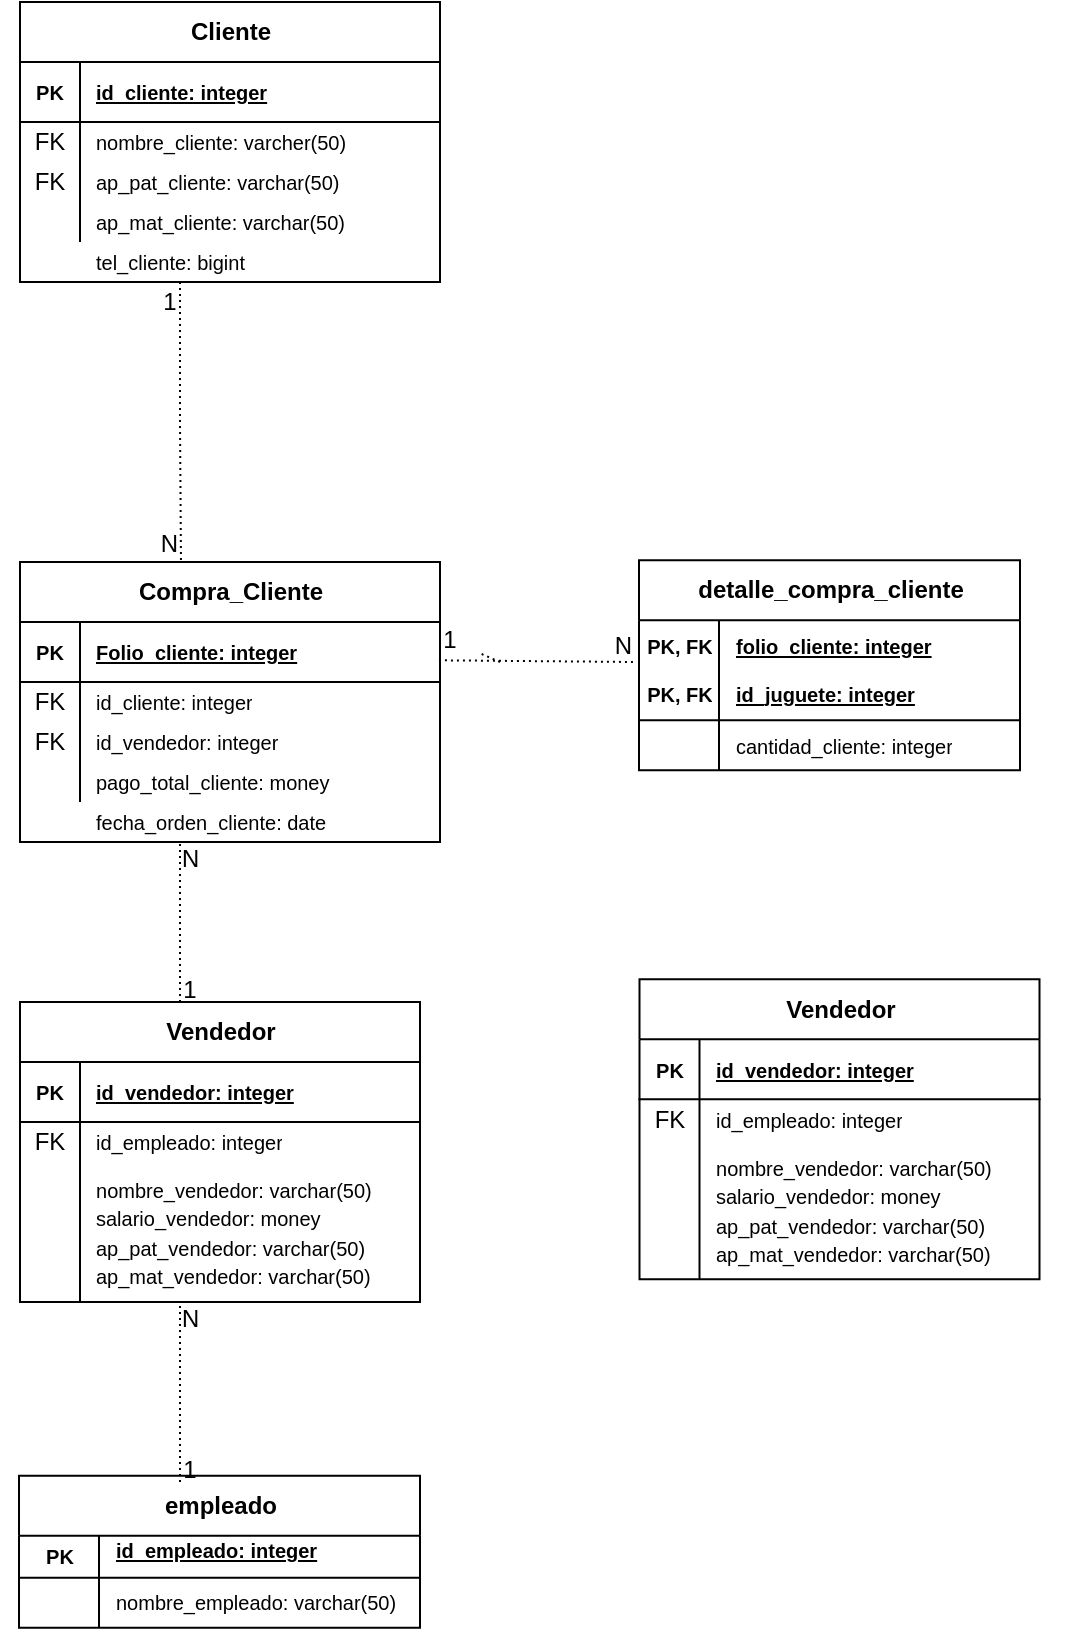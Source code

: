 <mxfile version="28.2.0">
  <diagram name="Página-1" id="sUMPUYdTYiLLYJZObClu">
    <mxGraphModel dx="1034" dy="570" grid="1" gridSize="10" guides="1" tooltips="1" connect="1" arrows="1" fold="1" page="1" pageScale="1" pageWidth="827" pageHeight="1169" math="0" shadow="0">
      <root>
        <mxCell id="0" />
        <mxCell id="1" parent="0" />
        <mxCell id="zcbuwcubICyc3tyf96CX-54" value="" style="group" parent="1" vertex="1" connectable="0">
          <mxGeometry x="40" y="310" width="210" height="140" as="geometry" />
        </mxCell>
        <mxCell id="zcbuwcubICyc3tyf96CX-20" value="Compra_Cliente" style="shape=table;startSize=30;container=1;collapsible=1;childLayout=tableLayout;fixedRows=1;rowLines=0;fontStyle=1;align=center;resizeLast=1;html=1;" parent="zcbuwcubICyc3tyf96CX-54" vertex="1">
          <mxGeometry width="210" height="140" as="geometry" />
        </mxCell>
        <mxCell id="zcbuwcubICyc3tyf96CX-21" value="" style="shape=tableRow;horizontal=0;startSize=0;swimlaneHead=0;swimlaneBody=0;fillColor=none;collapsible=0;dropTarget=0;points=[[0,0.5],[1,0.5]];portConstraint=eastwest;top=0;left=0;right=0;bottom=1;" parent="zcbuwcubICyc3tyf96CX-20" vertex="1">
          <mxGeometry y="30" width="210" height="30" as="geometry" />
        </mxCell>
        <mxCell id="zcbuwcubICyc3tyf96CX-22" value="PK" style="shape=partialRectangle;connectable=0;fillColor=none;top=0;left=0;bottom=0;right=0;fontStyle=1;overflow=hidden;whiteSpace=wrap;html=1;fontSize=10;" parent="zcbuwcubICyc3tyf96CX-21" vertex="1">
          <mxGeometry width="30" height="30" as="geometry">
            <mxRectangle width="30" height="30" as="alternateBounds" />
          </mxGeometry>
        </mxCell>
        <mxCell id="zcbuwcubICyc3tyf96CX-23" value="Folio_cliente: integer" style="shape=partialRectangle;connectable=0;fillColor=none;top=0;left=0;bottom=0;right=0;align=left;spacingLeft=6;fontStyle=5;overflow=hidden;whiteSpace=wrap;html=1;fontSize=10;" parent="zcbuwcubICyc3tyf96CX-21" vertex="1">
          <mxGeometry x="30" width="180" height="30" as="geometry">
            <mxRectangle width="180" height="30" as="alternateBounds" />
          </mxGeometry>
        </mxCell>
        <mxCell id="zcbuwcubICyc3tyf96CX-24" value="" style="shape=tableRow;horizontal=0;startSize=0;swimlaneHead=0;swimlaneBody=0;fillColor=none;collapsible=0;dropTarget=0;points=[[0,0.5],[1,0.5]];portConstraint=eastwest;top=0;left=0;right=0;bottom=0;fontFamily=Courier New;" parent="zcbuwcubICyc3tyf96CX-20" vertex="1">
          <mxGeometry y="60" width="210" height="20" as="geometry" />
        </mxCell>
        <mxCell id="zcbuwcubICyc3tyf96CX-25" value="FK" style="shape=partialRectangle;connectable=0;fillColor=none;top=0;left=0;bottom=0;right=0;editable=1;overflow=hidden;whiteSpace=wrap;html=1;" parent="zcbuwcubICyc3tyf96CX-24" vertex="1">
          <mxGeometry width="30" height="20" as="geometry">
            <mxRectangle width="30" height="20" as="alternateBounds" />
          </mxGeometry>
        </mxCell>
        <mxCell id="zcbuwcubICyc3tyf96CX-26" value="&lt;font face=&quot;Helvetica&quot;&gt;id_cliente: integer&lt;/font&gt;" style="shape=partialRectangle;connectable=0;fillColor=none;top=0;left=0;bottom=0;right=0;align=left;spacingLeft=6;overflow=hidden;whiteSpace=wrap;html=1;fontSize=10;" parent="zcbuwcubICyc3tyf96CX-24" vertex="1">
          <mxGeometry x="30" width="180" height="20" as="geometry">
            <mxRectangle width="180" height="20" as="alternateBounds" />
          </mxGeometry>
        </mxCell>
        <mxCell id="zcbuwcubICyc3tyf96CX-27" value="" style="shape=tableRow;horizontal=0;startSize=0;swimlaneHead=0;swimlaneBody=0;fillColor=none;collapsible=0;dropTarget=0;points=[[0,0.5],[1,0.5]];portConstraint=eastwest;top=0;left=0;right=0;bottom=0;" parent="zcbuwcubICyc3tyf96CX-20" vertex="1">
          <mxGeometry y="80" width="210" height="20" as="geometry" />
        </mxCell>
        <mxCell id="zcbuwcubICyc3tyf96CX-28" value="FK" style="shape=partialRectangle;connectable=0;fillColor=none;top=0;left=0;bottom=0;right=0;editable=1;overflow=hidden;whiteSpace=wrap;html=1;" parent="zcbuwcubICyc3tyf96CX-27" vertex="1">
          <mxGeometry width="30" height="20" as="geometry">
            <mxRectangle width="30" height="20" as="alternateBounds" />
          </mxGeometry>
        </mxCell>
        <mxCell id="zcbuwcubICyc3tyf96CX-29" value="&lt;span id=&quot;docs-internal-guid-43db7cdf-7fff-cd6d-313a-237d85439f93&quot;&gt;&lt;span style=&quot;background-color: transparent; font-variant-numeric: normal; font-variant-east-asian: normal; font-variant-alternates: normal; font-variant-position: normal; font-variant-emoji: normal; vertical-align: baseline; white-space-collapse: preserve;&quot;&gt;&lt;font style=&quot;font-size: 10px;&quot;&gt;id_vendedor: integer&lt;/font&gt;&lt;/span&gt;&lt;/span&gt;" style="shape=partialRectangle;connectable=0;fillColor=none;top=0;left=0;bottom=0;right=0;align=left;spacingLeft=6;overflow=hidden;whiteSpace=wrap;html=1;" parent="zcbuwcubICyc3tyf96CX-27" vertex="1">
          <mxGeometry x="30" width="180" height="20" as="geometry">
            <mxRectangle width="180" height="20" as="alternateBounds" />
          </mxGeometry>
        </mxCell>
        <mxCell id="zcbuwcubICyc3tyf96CX-30" value="" style="shape=tableRow;horizontal=0;startSize=0;swimlaneHead=0;swimlaneBody=0;fillColor=none;collapsible=0;dropTarget=0;points=[[0,0.5],[1,0.5]];portConstraint=eastwest;top=0;left=0;right=0;bottom=0;" parent="zcbuwcubICyc3tyf96CX-20" vertex="1">
          <mxGeometry y="100" width="210" height="20" as="geometry" />
        </mxCell>
        <mxCell id="zcbuwcubICyc3tyf96CX-31" value="" style="shape=partialRectangle;connectable=0;fillColor=none;top=0;left=0;bottom=0;right=0;editable=1;overflow=hidden;whiteSpace=wrap;html=1;" parent="zcbuwcubICyc3tyf96CX-30" vertex="1">
          <mxGeometry width="30" height="20" as="geometry">
            <mxRectangle width="30" height="20" as="alternateBounds" />
          </mxGeometry>
        </mxCell>
        <mxCell id="zcbuwcubICyc3tyf96CX-32" value="&lt;div&gt;&lt;font&gt;&lt;span style=&quot;font-size: 10px; white-space-collapse: preserve;&quot;&gt;pago_total_cliente: money&lt;/span&gt;&lt;/font&gt;&lt;/div&gt;" style="shape=partialRectangle;connectable=0;fillColor=none;top=0;left=0;bottom=0;right=0;align=left;spacingLeft=6;overflow=hidden;whiteSpace=wrap;html=1;fontFamily=Helvetica;" parent="zcbuwcubICyc3tyf96CX-30" vertex="1">
          <mxGeometry x="30" width="180" height="20" as="geometry">
            <mxRectangle width="180" height="20" as="alternateBounds" />
          </mxGeometry>
        </mxCell>
        <mxCell id="zcbuwcubICyc3tyf96CX-33" value="&lt;div&gt;&lt;font&gt;&lt;span style=&quot;font-size: 10px; white-space-collapse: preserve;&quot;&gt;fecha_orden_cliente: date&lt;/span&gt;&lt;/font&gt;&lt;/div&gt;" style="shape=partialRectangle;connectable=0;fillColor=none;top=0;left=0;bottom=0;right=0;align=left;spacingLeft=6;overflow=hidden;whiteSpace=wrap;html=1;fontFamily=Helvetica;" parent="zcbuwcubICyc3tyf96CX-54" vertex="1">
          <mxGeometry x="30" y="120" width="180" height="20" as="geometry">
            <mxRectangle width="180" height="30" as="alternateBounds" />
          </mxGeometry>
        </mxCell>
        <mxCell id="zcbuwcubICyc3tyf96CX-55" value="" style="group" parent="1" vertex="1" connectable="0">
          <mxGeometry x="40" y="30" width="210" height="140" as="geometry" />
        </mxCell>
        <mxCell id="zcbuwcubICyc3tyf96CX-36" value="Cliente" style="shape=table;startSize=30;container=1;collapsible=1;childLayout=tableLayout;fixedRows=1;rowLines=0;fontStyle=1;align=center;resizeLast=1;html=1;" parent="zcbuwcubICyc3tyf96CX-55" vertex="1">
          <mxGeometry width="210" height="140" as="geometry" />
        </mxCell>
        <mxCell id="zcbuwcubICyc3tyf96CX-37" value="" style="shape=tableRow;horizontal=0;startSize=0;swimlaneHead=0;swimlaneBody=0;fillColor=none;collapsible=0;dropTarget=0;points=[[0,0.5],[1,0.5]];portConstraint=eastwest;top=0;left=0;right=0;bottom=1;" parent="zcbuwcubICyc3tyf96CX-36" vertex="1">
          <mxGeometry y="30" width="210" height="30" as="geometry" />
        </mxCell>
        <mxCell id="zcbuwcubICyc3tyf96CX-38" value="PK" style="shape=partialRectangle;connectable=0;fillColor=none;top=0;left=0;bottom=0;right=0;fontStyle=1;overflow=hidden;whiteSpace=wrap;html=1;fontSize=10;" parent="zcbuwcubICyc3tyf96CX-37" vertex="1">
          <mxGeometry width="30" height="30" as="geometry">
            <mxRectangle width="30" height="30" as="alternateBounds" />
          </mxGeometry>
        </mxCell>
        <mxCell id="zcbuwcubICyc3tyf96CX-39" value="id_cliente: integer" style="shape=partialRectangle;connectable=0;fillColor=none;top=0;left=0;bottom=0;right=0;align=left;spacingLeft=6;fontStyle=5;overflow=hidden;whiteSpace=wrap;html=1;fontSize=10;" parent="zcbuwcubICyc3tyf96CX-37" vertex="1">
          <mxGeometry x="30" width="180" height="30" as="geometry">
            <mxRectangle width="180" height="30" as="alternateBounds" />
          </mxGeometry>
        </mxCell>
        <mxCell id="zcbuwcubICyc3tyf96CX-40" value="" style="shape=tableRow;horizontal=0;startSize=0;swimlaneHead=0;swimlaneBody=0;fillColor=none;collapsible=0;dropTarget=0;points=[[0,0.5],[1,0.5]];portConstraint=eastwest;top=0;left=0;right=0;bottom=0;fontFamily=Courier New;" parent="zcbuwcubICyc3tyf96CX-36" vertex="1">
          <mxGeometry y="60" width="210" height="20" as="geometry" />
        </mxCell>
        <mxCell id="zcbuwcubICyc3tyf96CX-41" value="FK" style="shape=partialRectangle;connectable=0;fillColor=none;top=0;left=0;bottom=0;right=0;editable=1;overflow=hidden;whiteSpace=wrap;html=1;" parent="zcbuwcubICyc3tyf96CX-40" vertex="1">
          <mxGeometry width="30" height="20" as="geometry">
            <mxRectangle width="30" height="20" as="alternateBounds" />
          </mxGeometry>
        </mxCell>
        <mxCell id="zcbuwcubICyc3tyf96CX-42" value="&lt;font face=&quot;Helvetica&quot;&gt;nombre_cliente: varcher(50)&lt;/font&gt;" style="shape=partialRectangle;connectable=0;fillColor=none;top=0;left=0;bottom=0;right=0;align=left;spacingLeft=6;overflow=hidden;whiteSpace=wrap;html=1;fontSize=10;" parent="zcbuwcubICyc3tyf96CX-40" vertex="1">
          <mxGeometry x="30" width="180" height="20" as="geometry">
            <mxRectangle width="180" height="20" as="alternateBounds" />
          </mxGeometry>
        </mxCell>
        <mxCell id="zcbuwcubICyc3tyf96CX-43" value="" style="shape=tableRow;horizontal=0;startSize=0;swimlaneHead=0;swimlaneBody=0;fillColor=none;collapsible=0;dropTarget=0;points=[[0,0.5],[1,0.5]];portConstraint=eastwest;top=0;left=0;right=0;bottom=0;" parent="zcbuwcubICyc3tyf96CX-36" vertex="1">
          <mxGeometry y="80" width="210" height="20" as="geometry" />
        </mxCell>
        <mxCell id="zcbuwcubICyc3tyf96CX-44" value="FK" style="shape=partialRectangle;connectable=0;fillColor=none;top=0;left=0;bottom=0;right=0;editable=1;overflow=hidden;whiteSpace=wrap;html=1;" parent="zcbuwcubICyc3tyf96CX-43" vertex="1">
          <mxGeometry width="30" height="20" as="geometry">
            <mxRectangle width="30" height="20" as="alternateBounds" />
          </mxGeometry>
        </mxCell>
        <mxCell id="zcbuwcubICyc3tyf96CX-45" value="&lt;span id=&quot;docs-internal-guid-43db7cdf-7fff-cd6d-313a-237d85439f93&quot;&gt;&lt;span style=&quot;background-color: transparent; font-variant-numeric: normal; font-variant-east-asian: normal; font-variant-alternates: normal; font-variant-position: normal; font-variant-emoji: normal; vertical-align: baseline; white-space-collapse: preserve;&quot;&gt;&lt;font style=&quot;font-size: 10px;&quot;&gt;ap_pat_cliente: varchar(50)&lt;/font&gt;&lt;/span&gt;&lt;/span&gt;" style="shape=partialRectangle;connectable=0;fillColor=none;top=0;left=0;bottom=0;right=0;align=left;spacingLeft=6;overflow=hidden;whiteSpace=wrap;html=1;" parent="zcbuwcubICyc3tyf96CX-43" vertex="1">
          <mxGeometry x="30" width="180" height="20" as="geometry">
            <mxRectangle width="180" height="20" as="alternateBounds" />
          </mxGeometry>
        </mxCell>
        <mxCell id="zcbuwcubICyc3tyf96CX-46" value="" style="shape=tableRow;horizontal=0;startSize=0;swimlaneHead=0;swimlaneBody=0;fillColor=none;collapsible=0;dropTarget=0;points=[[0,0.5],[1,0.5]];portConstraint=eastwest;top=0;left=0;right=0;bottom=0;" parent="zcbuwcubICyc3tyf96CX-36" vertex="1">
          <mxGeometry y="100" width="210" height="20" as="geometry" />
        </mxCell>
        <mxCell id="zcbuwcubICyc3tyf96CX-47" value="" style="shape=partialRectangle;connectable=0;fillColor=none;top=0;left=0;bottom=0;right=0;editable=1;overflow=hidden;whiteSpace=wrap;html=1;" parent="zcbuwcubICyc3tyf96CX-46" vertex="1">
          <mxGeometry width="30" height="20" as="geometry">
            <mxRectangle width="30" height="20" as="alternateBounds" />
          </mxGeometry>
        </mxCell>
        <mxCell id="zcbuwcubICyc3tyf96CX-48" value="&lt;div&gt;&lt;font&gt;&lt;span style=&quot;font-size: 10px; white-space-collapse: preserve;&quot;&gt;ap_mat_cliente: varchar(50)&lt;/span&gt;&lt;/font&gt;&lt;/div&gt;" style="shape=partialRectangle;connectable=0;fillColor=none;top=0;left=0;bottom=0;right=0;align=left;spacingLeft=6;overflow=hidden;whiteSpace=wrap;html=1;fontFamily=Helvetica;" parent="zcbuwcubICyc3tyf96CX-46" vertex="1">
          <mxGeometry x="30" width="180" height="20" as="geometry">
            <mxRectangle width="180" height="20" as="alternateBounds" />
          </mxGeometry>
        </mxCell>
        <mxCell id="zcbuwcubICyc3tyf96CX-49" value="&lt;div&gt;&lt;font&gt;&lt;span style=&quot;font-size: 10px; white-space-collapse: preserve;&quot;&gt;tel_cliente: bigint&lt;/span&gt;&lt;/font&gt;&lt;/div&gt;" style="shape=partialRectangle;connectable=0;fillColor=none;top=0;left=0;bottom=0;right=0;align=left;spacingLeft=6;overflow=hidden;whiteSpace=wrap;html=1;fontFamily=Helvetica;" parent="zcbuwcubICyc3tyf96CX-55" vertex="1">
          <mxGeometry x="30" y="120" width="180" height="20" as="geometry">
            <mxRectangle width="180" height="30" as="alternateBounds" />
          </mxGeometry>
        </mxCell>
        <mxCell id="zcbuwcubICyc3tyf96CX-61" value="" style="group" parent="1" vertex="1" connectable="0">
          <mxGeometry x="100" y="170" width="30" height="140.0" as="geometry" />
        </mxCell>
        <mxCell id="zcbuwcubICyc3tyf96CX-50" value="" style="endArrow=none;html=1;rounded=0;dashed=1;dashPattern=1 2;entryX=0.469;entryY=-0.004;entryDx=0;entryDy=0;entryPerimeter=0;" parent="zcbuwcubICyc3tyf96CX-61" edge="1">
          <mxGeometry relative="1" as="geometry">
            <mxPoint x="20" as="sourcePoint" />
            <mxPoint x="20.49" y="140.0" as="targetPoint" />
            <Array as="points">
              <mxPoint x="20" y="70.56" />
            </Array>
          </mxGeometry>
        </mxCell>
        <mxCell id="zcbuwcubICyc3tyf96CX-51" value="N" style="resizable=0;html=1;whiteSpace=wrap;align=right;verticalAlign=bottom;" parent="zcbuwcubICyc3tyf96CX-50" connectable="0" vertex="1">
          <mxGeometry x="1" relative="1" as="geometry" />
        </mxCell>
        <mxCell id="zcbuwcubICyc3tyf96CX-59" value="1" style="text;html=1;align=center;verticalAlign=middle;whiteSpace=wrap;rounded=0;" parent="zcbuwcubICyc3tyf96CX-61" vertex="1">
          <mxGeometry width="30" height="20" as="geometry" />
        </mxCell>
        <mxCell id="zcbuwcubICyc3tyf96CX-62" value="" style="group" parent="1" vertex="1" connectable="0">
          <mxGeometry x="30" y="530" width="210" height="150" as="geometry" />
        </mxCell>
        <mxCell id="zcbuwcubICyc3tyf96CX-63" value="Vendedor" style="shape=table;startSize=30;container=1;collapsible=1;childLayout=tableLayout;fixedRows=1;rowLines=0;fontStyle=1;align=center;resizeLast=1;html=1;" parent="zcbuwcubICyc3tyf96CX-62" vertex="1">
          <mxGeometry x="10" width="200" height="150" as="geometry" />
        </mxCell>
        <mxCell id="zcbuwcubICyc3tyf96CX-64" value="" style="shape=tableRow;horizontal=0;startSize=0;swimlaneHead=0;swimlaneBody=0;fillColor=none;collapsible=0;dropTarget=0;points=[[0,0.5],[1,0.5]];portConstraint=eastwest;top=0;left=0;right=0;bottom=1;" parent="zcbuwcubICyc3tyf96CX-63" vertex="1">
          <mxGeometry y="30" width="200" height="30" as="geometry" />
        </mxCell>
        <mxCell id="zcbuwcubICyc3tyf96CX-65" value="PK" style="shape=partialRectangle;connectable=0;fillColor=none;top=0;left=0;bottom=0;right=0;fontStyle=1;overflow=hidden;whiteSpace=wrap;html=1;fontSize=10;" parent="zcbuwcubICyc3tyf96CX-64" vertex="1">
          <mxGeometry width="30" height="30" as="geometry">
            <mxRectangle width="30" height="30" as="alternateBounds" />
          </mxGeometry>
        </mxCell>
        <mxCell id="zcbuwcubICyc3tyf96CX-66" value="id_vendedor: integer" style="shape=partialRectangle;connectable=0;fillColor=none;top=0;left=0;bottom=0;right=0;align=left;spacingLeft=6;fontStyle=5;overflow=hidden;whiteSpace=wrap;html=1;fontSize=10;" parent="zcbuwcubICyc3tyf96CX-64" vertex="1">
          <mxGeometry x="30" width="170" height="30" as="geometry">
            <mxRectangle width="170" height="30" as="alternateBounds" />
          </mxGeometry>
        </mxCell>
        <mxCell id="zcbuwcubICyc3tyf96CX-67" value="" style="shape=tableRow;horizontal=0;startSize=0;swimlaneHead=0;swimlaneBody=0;fillColor=none;collapsible=0;dropTarget=0;points=[[0,0.5],[1,0.5]];portConstraint=eastwest;top=0;left=0;right=0;bottom=0;fontFamily=Courier New;" parent="zcbuwcubICyc3tyf96CX-63" vertex="1">
          <mxGeometry y="60" width="200" height="20" as="geometry" />
        </mxCell>
        <mxCell id="zcbuwcubICyc3tyf96CX-68" value="FK" style="shape=partialRectangle;connectable=0;fillColor=none;top=0;left=0;bottom=0;right=0;editable=1;overflow=hidden;whiteSpace=wrap;html=1;" parent="zcbuwcubICyc3tyf96CX-67" vertex="1">
          <mxGeometry width="30" height="20" as="geometry">
            <mxRectangle width="30" height="20" as="alternateBounds" />
          </mxGeometry>
        </mxCell>
        <mxCell id="zcbuwcubICyc3tyf96CX-69" value="&lt;font face=&quot;Helvetica&quot;&gt;id_empleado: integer&lt;/font&gt;" style="shape=partialRectangle;connectable=0;fillColor=none;top=0;left=0;bottom=0;right=0;align=left;spacingLeft=6;overflow=hidden;whiteSpace=wrap;html=1;fontSize=10;" parent="zcbuwcubICyc3tyf96CX-67" vertex="1">
          <mxGeometry x="30" width="170" height="20" as="geometry">
            <mxRectangle width="170" height="20" as="alternateBounds" />
          </mxGeometry>
        </mxCell>
        <mxCell id="zcbuwcubICyc3tyf96CX-70" value="" style="shape=tableRow;horizontal=0;startSize=0;swimlaneHead=0;swimlaneBody=0;fillColor=none;collapsible=0;dropTarget=0;points=[[0,0.5],[1,0.5]];portConstraint=eastwest;top=0;left=0;right=0;bottom=0;" parent="zcbuwcubICyc3tyf96CX-63" vertex="1">
          <mxGeometry y="80" width="200" height="70" as="geometry" />
        </mxCell>
        <mxCell id="zcbuwcubICyc3tyf96CX-71" value="" style="shape=partialRectangle;connectable=0;fillColor=none;top=0;left=0;bottom=0;right=0;editable=1;overflow=hidden;whiteSpace=wrap;html=1;" parent="zcbuwcubICyc3tyf96CX-70" vertex="1">
          <mxGeometry width="30" height="70" as="geometry">
            <mxRectangle width="30" height="70" as="alternateBounds" />
          </mxGeometry>
        </mxCell>
        <mxCell id="zcbuwcubICyc3tyf96CX-72" value="&lt;span id=&quot;docs-internal-guid-43db7cdf-7fff-cd6d-313a-237d85439f93&quot;&gt;&lt;span style=&quot;background-color: transparent; font-variant-numeric: normal; font-variant-east-asian: normal; font-variant-alternates: normal; font-variant-position: normal; font-variant-emoji: normal; vertical-align: baseline; white-space-collapse: preserve;&quot;&gt;&lt;font style=&quot;font-size: 10px;&quot;&gt;n&lt;/font&gt;&lt;font style=&quot;font-size: 10px;&quot;&gt;ombre_vendedor: varchar(50)&lt;/font&gt;&lt;/span&gt;&lt;/span&gt;&lt;div&gt;&lt;font style=&quot;font-size: 10px;&quot;&gt;salario_vendedor: money&lt;/font&gt;&lt;/div&gt;&lt;div&gt;&lt;font style=&quot;font-size: 10px;&quot;&gt;ap_pat_vendedor: varchar(50)&lt;/font&gt;&lt;/div&gt;&lt;div&gt;&lt;font style=&quot;font-size: 10px;&quot;&gt;ap_mat_vendedor: varchar(50)&lt;/font&gt;&lt;/div&gt;" style="shape=partialRectangle;connectable=0;fillColor=none;top=0;left=0;bottom=0;right=0;align=left;spacingLeft=6;overflow=hidden;whiteSpace=wrap;html=1;" parent="zcbuwcubICyc3tyf96CX-70" vertex="1">
          <mxGeometry x="30" width="170" height="70" as="geometry">
            <mxRectangle width="170" height="70" as="alternateBounds" />
          </mxGeometry>
        </mxCell>
        <mxCell id="zcbuwcubICyc3tyf96CX-82" value="" style="group" parent="1" vertex="1" connectable="0">
          <mxGeometry x="110" y="450" width="30" height="80" as="geometry" />
        </mxCell>
        <mxCell id="zcbuwcubICyc3tyf96CX-79" value="" style="endArrow=none;html=1;rounded=0;dashed=1;dashPattern=1 2;entryX=0.469;entryY=-0.004;entryDx=0;entryDy=0;entryPerimeter=0;" parent="zcbuwcubICyc3tyf96CX-82" edge="1">
          <mxGeometry relative="1" as="geometry">
            <mxPoint x="10" y="80" as="sourcePoint" />
            <mxPoint x="10" as="targetPoint" />
            <Array as="points">
              <mxPoint x="10" y="39.429" />
            </Array>
          </mxGeometry>
        </mxCell>
        <mxCell id="zcbuwcubICyc3tyf96CX-80" value="N" style="resizable=0;html=1;whiteSpace=wrap;align=right;verticalAlign=bottom;rotation=-180;" parent="zcbuwcubICyc3tyf96CX-79" connectable="0" vertex="1">
          <mxGeometry x="1" relative="1" as="geometry" />
        </mxCell>
        <mxCell id="zcbuwcubICyc3tyf96CX-81" value="1" style="text;html=1;align=center;verticalAlign=middle;whiteSpace=wrap;rounded=0;rotation=0;" parent="zcbuwcubICyc3tyf96CX-82" vertex="1">
          <mxGeometry y="68.571" width="30" height="11.429" as="geometry" />
        </mxCell>
        <mxCell id="zcbuwcubICyc3tyf96CX-98" value="" style="group" parent="1" vertex="1" connectable="0">
          <mxGeometry x="360" y="300" width="210" height="120" as="geometry" />
        </mxCell>
        <mxCell id="zcbuwcubICyc3tyf96CX-99" value="detalle_compra_cliente" style="shape=table;startSize=30;container=1;collapsible=1;childLayout=tableLayout;fixedRows=1;rowLines=0;fontStyle=1;align=center;resizeLast=1;html=1;" parent="zcbuwcubICyc3tyf96CX-98" vertex="1">
          <mxGeometry x="-10.5" y="9.14" width="190.5" height="105" as="geometry" />
        </mxCell>
        <mxCell id="zcbuwcubICyc3tyf96CX-100" value="" style="shape=tableRow;horizontal=0;startSize=0;swimlaneHead=0;swimlaneBody=0;fillColor=none;collapsible=0;dropTarget=0;points=[[0,0.5],[1,0.5]];portConstraint=eastwest;top=0;left=0;right=0;bottom=1;" parent="zcbuwcubICyc3tyf96CX-99" vertex="1">
          <mxGeometry y="30" width="190.5" height="50" as="geometry" />
        </mxCell>
        <mxCell id="zcbuwcubICyc3tyf96CX-101" value="PK, FK&lt;div&gt;&lt;br&gt;&lt;/div&gt;&lt;div&gt;PK, FK&lt;/div&gt;" style="shape=partialRectangle;connectable=0;fillColor=none;top=0;left=0;bottom=0;right=0;fontStyle=1;overflow=hidden;whiteSpace=wrap;html=1;fontSize=10;" parent="zcbuwcubICyc3tyf96CX-100" vertex="1">
          <mxGeometry width="40" height="50" as="geometry">
            <mxRectangle width="40" height="50" as="alternateBounds" />
          </mxGeometry>
        </mxCell>
        <mxCell id="zcbuwcubICyc3tyf96CX-102" value="folio_cliente: integer&lt;div&gt;&lt;br&gt;&lt;/div&gt;&lt;div&gt;id_juguete: integer&lt;/div&gt;" style="shape=partialRectangle;connectable=0;fillColor=none;top=0;left=0;bottom=0;right=0;align=left;spacingLeft=6;fontStyle=5;overflow=hidden;whiteSpace=wrap;html=1;fontSize=10;" parent="zcbuwcubICyc3tyf96CX-100" vertex="1">
          <mxGeometry x="40" width="150.5" height="50" as="geometry">
            <mxRectangle width="150.5" height="50" as="alternateBounds" />
          </mxGeometry>
        </mxCell>
        <mxCell id="zcbuwcubICyc3tyf96CX-103" value="" style="shape=tableRow;horizontal=0;startSize=0;swimlaneHead=0;swimlaneBody=0;fillColor=none;collapsible=0;dropTarget=0;points=[[0,0.5],[1,0.5]];portConstraint=eastwest;top=0;left=0;right=0;bottom=0;fontFamily=Courier New;" parent="zcbuwcubICyc3tyf96CX-99" vertex="1">
          <mxGeometry y="80" width="190.5" height="25" as="geometry" />
        </mxCell>
        <mxCell id="zcbuwcubICyc3tyf96CX-104" value="" style="shape=partialRectangle;connectable=0;fillColor=none;top=0;left=0;bottom=0;right=0;editable=1;overflow=hidden;whiteSpace=wrap;html=1;" parent="zcbuwcubICyc3tyf96CX-103" vertex="1">
          <mxGeometry width="40" height="25" as="geometry">
            <mxRectangle width="40" height="25" as="alternateBounds" />
          </mxGeometry>
        </mxCell>
        <mxCell id="zcbuwcubICyc3tyf96CX-105" value="&lt;font face=&quot;Helvetica&quot;&gt;cantidad_cliente: integer&lt;/font&gt;" style="shape=partialRectangle;connectable=0;fillColor=none;top=0;left=0;bottom=0;right=0;align=left;spacingLeft=6;overflow=hidden;whiteSpace=wrap;html=1;fontSize=10;" parent="zcbuwcubICyc3tyf96CX-103" vertex="1">
          <mxGeometry x="40" width="150.5" height="25" as="geometry">
            <mxRectangle width="150.5" height="25" as="alternateBounds" />
          </mxGeometry>
        </mxCell>
        <mxCell id="zcbuwcubICyc3tyf96CX-114" value="" style="group;rotation=90;" parent="1" vertex="1" connectable="0">
          <mxGeometry x="350" y="220" width="30" height="140.0" as="geometry" />
        </mxCell>
        <mxCell id="zcbuwcubICyc3tyf96CX-119" value="" style="endArrow=none;html=1;rounded=0;dashed=1;dashPattern=1 2;" parent="1" target="zcbuwcubICyc3tyf96CX-117" edge="1">
          <mxGeometry relative="1" as="geometry">
            <mxPoint x="280" y="360" as="sourcePoint" />
            <mxPoint x="347" y="360" as="targetPoint" />
            <Array as="points" />
          </mxGeometry>
        </mxCell>
        <mxCell id="zcbuwcubICyc3tyf96CX-121" value="" style="group" parent="1" vertex="1" connectable="0">
          <mxGeometry x="240" y="339.14" width="107" height="20.86" as="geometry" />
        </mxCell>
        <mxCell id="zcbuwcubICyc3tyf96CX-115" value="" style="endArrow=none;html=1;rounded=0;dashed=1;dashPattern=1 2;" parent="zcbuwcubICyc3tyf96CX-121" source="zcbuwcubICyc3tyf96CX-117" edge="1">
          <mxGeometry relative="1" as="geometry">
            <mxPoint x="40" y="20.86" as="sourcePoint" />
            <mxPoint x="107" y="20.86" as="targetPoint" />
            <Array as="points">
              <mxPoint x="9" y="20.86" />
            </Array>
          </mxGeometry>
        </mxCell>
        <mxCell id="zcbuwcubICyc3tyf96CX-116" value="N" style="resizable=0;html=1;whiteSpace=wrap;align=right;verticalAlign=bottom;" parent="zcbuwcubICyc3tyf96CX-115" connectable="0" vertex="1">
          <mxGeometry x="1" relative="1" as="geometry" />
        </mxCell>
        <mxCell id="zcbuwcubICyc3tyf96CX-117" value="1" style="text;html=1;align=center;verticalAlign=middle;whiteSpace=wrap;rounded=0;" parent="zcbuwcubICyc3tyf96CX-121" vertex="1">
          <mxGeometry width="30" height="20" as="geometry" />
        </mxCell>
        <mxCell id="zcbuwcubICyc3tyf96CX-122" value="" style="group" parent="1" vertex="1" connectable="0">
          <mxGeometry x="50" y="760" width="210" height="90" as="geometry" />
        </mxCell>
        <mxCell id="zcbuwcubICyc3tyf96CX-123" value="empleado" style="shape=table;startSize=30;container=1;collapsible=1;childLayout=tableLayout;fixedRows=1;rowLines=0;fontStyle=1;align=center;resizeLast=1;html=1;" parent="zcbuwcubICyc3tyf96CX-122" vertex="1">
          <mxGeometry x="-10.5" y="6.855" width="200.5" height="76" as="geometry" />
        </mxCell>
        <mxCell id="zcbuwcubICyc3tyf96CX-124" value="" style="shape=tableRow;horizontal=0;startSize=0;swimlaneHead=0;swimlaneBody=0;fillColor=none;collapsible=0;dropTarget=0;points=[[0,0.5],[1,0.5]];portConstraint=eastwest;top=0;left=0;right=0;bottom=1;" parent="zcbuwcubICyc3tyf96CX-123" vertex="1">
          <mxGeometry y="30" width="200.5" height="21" as="geometry" />
        </mxCell>
        <mxCell id="zcbuwcubICyc3tyf96CX-125" value="PK" style="shape=partialRectangle;connectable=0;fillColor=none;top=0;left=0;bottom=0;right=0;fontStyle=1;overflow=hidden;whiteSpace=wrap;html=1;fontSize=10;" parent="zcbuwcubICyc3tyf96CX-124" vertex="1">
          <mxGeometry width="40" height="21" as="geometry">
            <mxRectangle width="40" height="21" as="alternateBounds" />
          </mxGeometry>
        </mxCell>
        <mxCell id="zcbuwcubICyc3tyf96CX-126" value="id_empleado: integer&lt;div&gt;&lt;br&gt;&lt;/div&gt;&lt;div&gt;&lt;br&gt;&lt;/div&gt;" style="shape=partialRectangle;connectable=0;fillColor=none;top=0;left=0;bottom=0;right=0;align=left;spacingLeft=6;fontStyle=5;overflow=hidden;whiteSpace=wrap;html=1;fontSize=10;" parent="zcbuwcubICyc3tyf96CX-124" vertex="1">
          <mxGeometry x="40" width="160.5" height="21" as="geometry">
            <mxRectangle width="160.5" height="21" as="alternateBounds" />
          </mxGeometry>
        </mxCell>
        <mxCell id="zcbuwcubICyc3tyf96CX-127" value="" style="shape=tableRow;horizontal=0;startSize=0;swimlaneHead=0;swimlaneBody=0;fillColor=none;collapsible=0;dropTarget=0;points=[[0,0.5],[1,0.5]];portConstraint=eastwest;top=0;left=0;right=0;bottom=0;fontFamily=Courier New;" parent="zcbuwcubICyc3tyf96CX-123" vertex="1">
          <mxGeometry y="51" width="200.5" height="25" as="geometry" />
        </mxCell>
        <mxCell id="zcbuwcubICyc3tyf96CX-128" value="" style="shape=partialRectangle;connectable=0;fillColor=none;top=0;left=0;bottom=0;right=0;editable=1;overflow=hidden;whiteSpace=wrap;html=1;" parent="zcbuwcubICyc3tyf96CX-127" vertex="1">
          <mxGeometry width="40" height="25" as="geometry">
            <mxRectangle width="40" height="25" as="alternateBounds" />
          </mxGeometry>
        </mxCell>
        <mxCell id="zcbuwcubICyc3tyf96CX-129" value="&lt;font face=&quot;Helvetica&quot;&gt;nombre_empleado: varchar(50)&lt;/font&gt;" style="shape=partialRectangle;connectable=0;fillColor=none;top=0;left=0;bottom=0;right=0;align=left;spacingLeft=6;overflow=hidden;whiteSpace=wrap;html=1;fontSize=10;" parent="zcbuwcubICyc3tyf96CX-127" vertex="1">
          <mxGeometry x="40" width="160.5" height="25" as="geometry">
            <mxRectangle width="160.5" height="25" as="alternateBounds" />
          </mxGeometry>
        </mxCell>
        <mxCell id="zcbuwcubICyc3tyf96CX-130" value="" style="group" parent="1" vertex="1" connectable="0">
          <mxGeometry x="110" y="680" width="30" height="90" as="geometry" />
        </mxCell>
        <mxCell id="zcbuwcubICyc3tyf96CX-131" value="" style="endArrow=none;html=1;rounded=0;dashed=1;dashPattern=1 2;entryX=0.469;entryY=-0.004;entryDx=0;entryDy=0;entryPerimeter=0;" parent="zcbuwcubICyc3tyf96CX-130" edge="1">
          <mxGeometry relative="1" as="geometry">
            <mxPoint x="10" y="90" as="sourcePoint" />
            <mxPoint x="10" as="targetPoint" />
            <Array as="points">
              <mxPoint x="10" y="44.357" />
            </Array>
          </mxGeometry>
        </mxCell>
        <mxCell id="zcbuwcubICyc3tyf96CX-132" value="N" style="resizable=0;html=1;whiteSpace=wrap;align=right;verticalAlign=bottom;rotation=-180;" parent="zcbuwcubICyc3tyf96CX-131" connectable="0" vertex="1">
          <mxGeometry x="1" relative="1" as="geometry" />
        </mxCell>
        <mxCell id="zcbuwcubICyc3tyf96CX-133" value="1" style="text;html=1;align=center;verticalAlign=middle;whiteSpace=wrap;rounded=0;rotation=0;" parent="zcbuwcubICyc3tyf96CX-130" vertex="1">
          <mxGeometry y="77.143" width="30" height="12.857" as="geometry" />
        </mxCell>
        <mxCell id="sXxd8GFUmHn8WL8ccv3t-1" value="" style="group" vertex="1" connectable="0" parent="1">
          <mxGeometry x="339.75" y="518.57" width="210" height="150" as="geometry" />
        </mxCell>
        <mxCell id="sXxd8GFUmHn8WL8ccv3t-2" value="Vendedor" style="shape=table;startSize=30;container=1;collapsible=1;childLayout=tableLayout;fixedRows=1;rowLines=0;fontStyle=1;align=center;resizeLast=1;html=1;" vertex="1" parent="sXxd8GFUmHn8WL8ccv3t-1">
          <mxGeometry x="10" width="200" height="150" as="geometry" />
        </mxCell>
        <mxCell id="sXxd8GFUmHn8WL8ccv3t-3" value="" style="shape=tableRow;horizontal=0;startSize=0;swimlaneHead=0;swimlaneBody=0;fillColor=none;collapsible=0;dropTarget=0;points=[[0,0.5],[1,0.5]];portConstraint=eastwest;top=0;left=0;right=0;bottom=1;" vertex="1" parent="sXxd8GFUmHn8WL8ccv3t-2">
          <mxGeometry y="30" width="200" height="30" as="geometry" />
        </mxCell>
        <mxCell id="sXxd8GFUmHn8WL8ccv3t-4" value="PK" style="shape=partialRectangle;connectable=0;fillColor=none;top=0;left=0;bottom=0;right=0;fontStyle=1;overflow=hidden;whiteSpace=wrap;html=1;fontSize=10;" vertex="1" parent="sXxd8GFUmHn8WL8ccv3t-3">
          <mxGeometry width="30" height="30" as="geometry">
            <mxRectangle width="30" height="30" as="alternateBounds" />
          </mxGeometry>
        </mxCell>
        <mxCell id="sXxd8GFUmHn8WL8ccv3t-5" value="id_vendedor: integer" style="shape=partialRectangle;connectable=0;fillColor=none;top=0;left=0;bottom=0;right=0;align=left;spacingLeft=6;fontStyle=5;overflow=hidden;whiteSpace=wrap;html=1;fontSize=10;" vertex="1" parent="sXxd8GFUmHn8WL8ccv3t-3">
          <mxGeometry x="30" width="170" height="30" as="geometry">
            <mxRectangle width="170" height="30" as="alternateBounds" />
          </mxGeometry>
        </mxCell>
        <mxCell id="sXxd8GFUmHn8WL8ccv3t-6" value="" style="shape=tableRow;horizontal=0;startSize=0;swimlaneHead=0;swimlaneBody=0;fillColor=none;collapsible=0;dropTarget=0;points=[[0,0.5],[1,0.5]];portConstraint=eastwest;top=0;left=0;right=0;bottom=0;fontFamily=Courier New;" vertex="1" parent="sXxd8GFUmHn8WL8ccv3t-2">
          <mxGeometry y="60" width="200" height="20" as="geometry" />
        </mxCell>
        <mxCell id="sXxd8GFUmHn8WL8ccv3t-7" value="FK" style="shape=partialRectangle;connectable=0;fillColor=none;top=0;left=0;bottom=0;right=0;editable=1;overflow=hidden;whiteSpace=wrap;html=1;" vertex="1" parent="sXxd8GFUmHn8WL8ccv3t-6">
          <mxGeometry width="30" height="20" as="geometry">
            <mxRectangle width="30" height="20" as="alternateBounds" />
          </mxGeometry>
        </mxCell>
        <mxCell id="sXxd8GFUmHn8WL8ccv3t-8" value="&lt;font face=&quot;Helvetica&quot;&gt;id_empleado: integer&lt;/font&gt;" style="shape=partialRectangle;connectable=0;fillColor=none;top=0;left=0;bottom=0;right=0;align=left;spacingLeft=6;overflow=hidden;whiteSpace=wrap;html=1;fontSize=10;" vertex="1" parent="sXxd8GFUmHn8WL8ccv3t-6">
          <mxGeometry x="30" width="170" height="20" as="geometry">
            <mxRectangle width="170" height="20" as="alternateBounds" />
          </mxGeometry>
        </mxCell>
        <mxCell id="sXxd8GFUmHn8WL8ccv3t-9" value="" style="shape=tableRow;horizontal=0;startSize=0;swimlaneHead=0;swimlaneBody=0;fillColor=none;collapsible=0;dropTarget=0;points=[[0,0.5],[1,0.5]];portConstraint=eastwest;top=0;left=0;right=0;bottom=0;" vertex="1" parent="sXxd8GFUmHn8WL8ccv3t-2">
          <mxGeometry y="80" width="200" height="70" as="geometry" />
        </mxCell>
        <mxCell id="sXxd8GFUmHn8WL8ccv3t-10" value="" style="shape=partialRectangle;connectable=0;fillColor=none;top=0;left=0;bottom=0;right=0;editable=1;overflow=hidden;whiteSpace=wrap;html=1;" vertex="1" parent="sXxd8GFUmHn8WL8ccv3t-9">
          <mxGeometry width="30" height="70" as="geometry">
            <mxRectangle width="30" height="70" as="alternateBounds" />
          </mxGeometry>
        </mxCell>
        <mxCell id="sXxd8GFUmHn8WL8ccv3t-11" value="&lt;span id=&quot;docs-internal-guid-43db7cdf-7fff-cd6d-313a-237d85439f93&quot;&gt;&lt;span style=&quot;background-color: transparent; font-variant-numeric: normal; font-variant-east-asian: normal; font-variant-alternates: normal; font-variant-position: normal; font-variant-emoji: normal; vertical-align: baseline; white-space-collapse: preserve;&quot;&gt;&lt;font style=&quot;font-size: 10px;&quot;&gt;n&lt;/font&gt;&lt;font style=&quot;font-size: 10px;&quot;&gt;ombre_vendedor: varchar(50)&lt;/font&gt;&lt;/span&gt;&lt;/span&gt;&lt;div&gt;&lt;font style=&quot;font-size: 10px;&quot;&gt;salario_vendedor: money&lt;/font&gt;&lt;/div&gt;&lt;div&gt;&lt;font style=&quot;font-size: 10px;&quot;&gt;ap_pat_vendedor: varchar(50)&lt;/font&gt;&lt;/div&gt;&lt;div&gt;&lt;font style=&quot;font-size: 10px;&quot;&gt;ap_mat_vendedor: varchar(50)&lt;/font&gt;&lt;/div&gt;" style="shape=partialRectangle;connectable=0;fillColor=none;top=0;left=0;bottom=0;right=0;align=left;spacingLeft=6;overflow=hidden;whiteSpace=wrap;html=1;" vertex="1" parent="sXxd8GFUmHn8WL8ccv3t-9">
          <mxGeometry x="30" width="170" height="70" as="geometry">
            <mxRectangle width="170" height="70" as="alternateBounds" />
          </mxGeometry>
        </mxCell>
      </root>
    </mxGraphModel>
  </diagram>
</mxfile>

